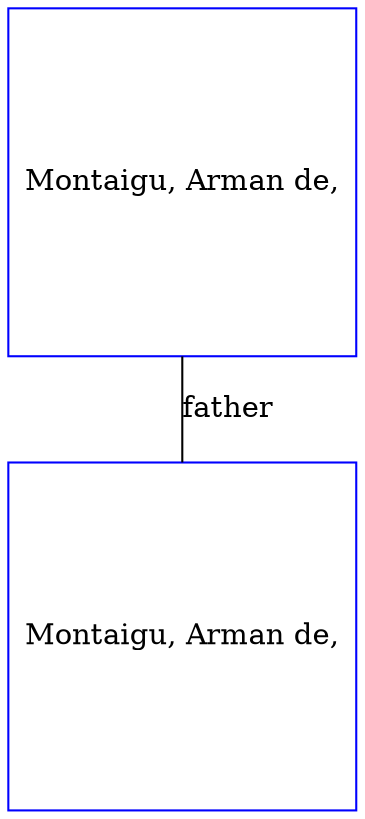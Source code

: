 digraph D {
    edge [dir=none];    node [shape=box];    "004383"   [label="Montaigu, Arman de,", shape=box, regular=1, color="blue"] ;
"014261"   [label="Montaigu, Arman de,", shape=box, regular=1, color="blue"] ;
014261->004383 [label="father",arrowsize=0.0]; 
}